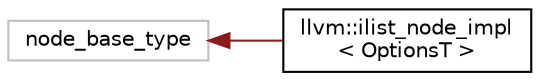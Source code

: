 digraph "Graphical Class Hierarchy"
{
 // LATEX_PDF_SIZE
  bgcolor="transparent";
  edge [fontname="Helvetica",fontsize="10",labelfontname="Helvetica",labelfontsize="10"];
  node [fontname="Helvetica",fontsize="10",shape=record];
  rankdir="LR";
  Node6633 [label="node_base_type",height=0.2,width=0.4,color="grey75",tooltip=" "];
  Node6633 -> Node0 [dir="back",color="firebrick4",fontsize="10",style="solid",fontname="Helvetica"];
  Node0 [label="llvm::ilist_node_impl\l\< OptionsT \>",height=0.2,width=0.4,color="black",URL="$classllvm_1_1ilist__node__impl.html",tooltip="Implementation for an ilist node."];
}
